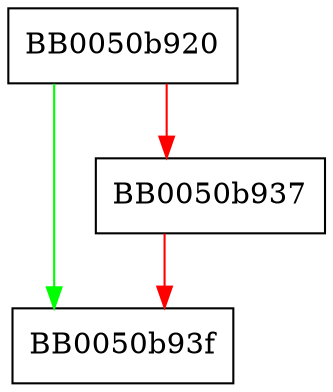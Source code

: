 digraph ossl_qlog_bin {
  node [shape="box"];
  graph [splines=ortho];
  BB0050b920 -> BB0050b93f [color="green"];
  BB0050b920 -> BB0050b937 [color="red"];
  BB0050b937 -> BB0050b93f [color="red"];
}